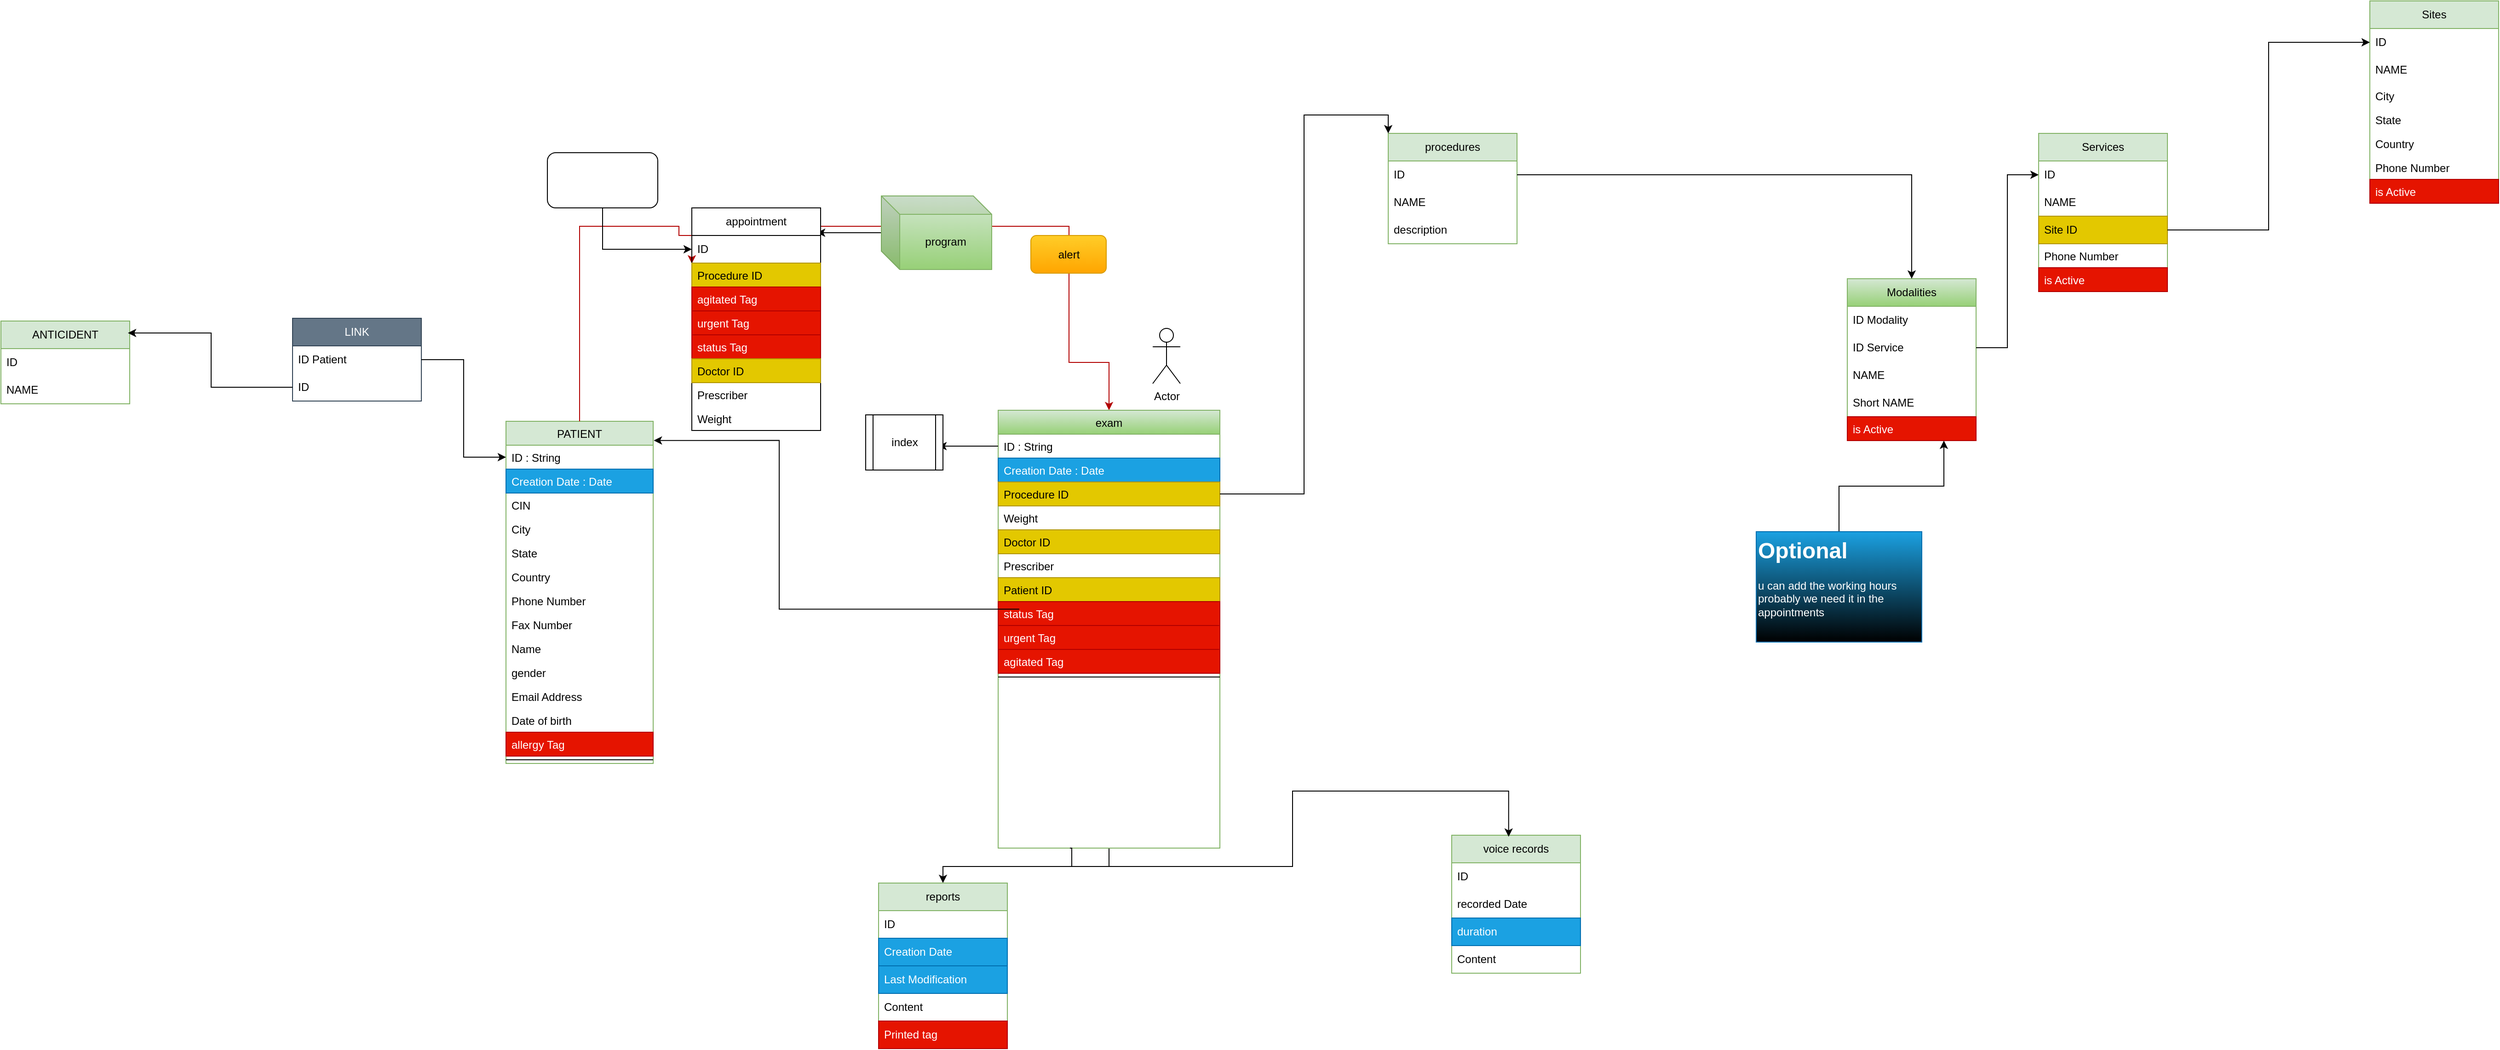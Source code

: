 <mxfile version="27.0.3">
  <diagram id="C5RBs43oDa-KdzZeNtuy" name="Page-1">
    <mxGraphModel dx="3715" dy="1159" grid="0" gridSize="10" guides="1" tooltips="1" connect="1" arrows="1" fold="1" page="0" pageScale="1" pageWidth="827" pageHeight="1169" background="#ffffff" math="0" shadow="0">
      <root>
        <mxCell id="WIyWlLk6GJQsqaUBKTNV-0" />
        <mxCell id="WIyWlLk6GJQsqaUBKTNV-1" parent="WIyWlLk6GJQsqaUBKTNV-0" />
        <mxCell id="T8Tgvv-W22s7vSW0-p4a-5" style="edgeStyle=orthogonalEdgeStyle;rounded=0;orthogonalLoop=1;jettySize=auto;html=1;entryX=0.5;entryY=0;entryDx=0;entryDy=0;fillColor=#e51400;strokeColor=#B20000;" edge="1" parent="WIyWlLk6GJQsqaUBKTNV-1" target="ZTpw4SSyMW5aXNLGTRIe-69">
          <mxGeometry relative="1" as="geometry">
            <mxPoint x="-1495" y="117" as="sourcePoint" />
            <Array as="points">
              <mxPoint x="-1221" y="117" />
              <mxPoint x="-1221" y="265" />
            </Array>
          </mxGeometry>
        </mxCell>
        <mxCell id="zkfFHV4jXpPFQw0GAbJ--17" value="PATIENT" style="swimlane;fontStyle=0;align=center;verticalAlign=top;childLayout=stackLayout;horizontal=1;startSize=26;horizontalStack=0;resizeParent=1;resizeLast=0;collapsible=1;marginBottom=0;rounded=0;shadow=0;strokeWidth=1;fillColor=#d5e8d4;strokeColor=#82b366;gradientColor=none;swimlaneFillColor=none;glass=0;" parent="WIyWlLk6GJQsqaUBKTNV-1" vertex="1">
          <mxGeometry x="-1833" y="329" width="160" height="372" as="geometry">
            <mxRectangle x="550" y="140" width="160" height="26" as="alternateBounds" />
          </mxGeometry>
        </mxCell>
        <mxCell id="zkfFHV4jXpPFQw0GAbJ--18" value="ID : String" style="text;align=left;verticalAlign=top;spacingLeft=4;spacingRight=4;overflow=hidden;rotatable=0;points=[[0,0.5],[1,0.5]];portConstraint=eastwest;" parent="zkfFHV4jXpPFQw0GAbJ--17" vertex="1">
          <mxGeometry y="26" width="160" height="26" as="geometry" />
        </mxCell>
        <mxCell id="zkfFHV4jXpPFQw0GAbJ--21" value="Creation Date : Date" style="text;align=left;verticalAlign=top;spacingLeft=4;spacingRight=4;overflow=hidden;rotatable=0;points=[[0,0.5],[1,0.5]];portConstraint=eastwest;rounded=0;shadow=0;html=0;fillColor=#1ba1e2;fontColor=#ffffff;strokeColor=#006EAF;" parent="zkfFHV4jXpPFQw0GAbJ--17" vertex="1">
          <mxGeometry y="52" width="160" height="26" as="geometry" />
        </mxCell>
        <mxCell id="zkfFHV4jXpPFQw0GAbJ--19" value="CIN" style="text;align=left;verticalAlign=top;spacingLeft=4;spacingRight=4;overflow=hidden;rotatable=0;points=[[0,0.5],[1,0.5]];portConstraint=eastwest;rounded=0;shadow=0;html=0;" parent="zkfFHV4jXpPFQw0GAbJ--17" vertex="1">
          <mxGeometry y="78" width="160" height="26" as="geometry" />
        </mxCell>
        <mxCell id="ZTpw4SSyMW5aXNLGTRIe-4" value="City" style="text;align=left;verticalAlign=top;spacingLeft=4;spacingRight=4;overflow=hidden;rotatable=0;points=[[0,0.5],[1,0.5]];portConstraint=eastwest;rounded=0;shadow=0;html=0;" parent="zkfFHV4jXpPFQw0GAbJ--17" vertex="1">
          <mxGeometry y="104" width="160" height="26" as="geometry" />
        </mxCell>
        <mxCell id="zkfFHV4jXpPFQw0GAbJ--20" value="State" style="text;align=left;verticalAlign=top;spacingLeft=4;spacingRight=4;overflow=hidden;rotatable=0;points=[[0,0.5],[1,0.5]];portConstraint=eastwest;rounded=0;shadow=0;html=0;" parent="zkfFHV4jXpPFQw0GAbJ--17" vertex="1">
          <mxGeometry y="130" width="160" height="26" as="geometry" />
        </mxCell>
        <mxCell id="zkfFHV4jXpPFQw0GAbJ--22" value="Country" style="text;align=left;verticalAlign=top;spacingLeft=4;spacingRight=4;overflow=hidden;rotatable=0;points=[[0,0.5],[1,0.5]];portConstraint=eastwest;rounded=0;shadow=0;html=0;" parent="zkfFHV4jXpPFQw0GAbJ--17" vertex="1">
          <mxGeometry y="156" width="160" height="26" as="geometry" />
        </mxCell>
        <mxCell id="zkfFHV4jXpPFQw0GAbJ--2" value="Phone Number" style="text;align=left;verticalAlign=top;spacingLeft=4;spacingRight=4;overflow=hidden;rotatable=0;points=[[0,0.5],[1,0.5]];portConstraint=eastwest;rounded=0;shadow=0;html=0;" parent="zkfFHV4jXpPFQw0GAbJ--17" vertex="1">
          <mxGeometry y="182" width="160" height="26" as="geometry" />
        </mxCell>
        <mxCell id="ZTpw4SSyMW5aXNLGTRIe-0" value="Fax Number" style="text;align=left;verticalAlign=top;spacingLeft=4;spacingRight=4;overflow=hidden;rotatable=0;points=[[0,0.5],[1,0.5]];portConstraint=eastwest;rounded=0;shadow=0;html=0;" parent="zkfFHV4jXpPFQw0GAbJ--17" vertex="1">
          <mxGeometry y="208" width="160" height="26" as="geometry" />
        </mxCell>
        <mxCell id="zkfFHV4jXpPFQw0GAbJ--1" value="Name" style="text;align=left;verticalAlign=top;spacingLeft=4;spacingRight=4;overflow=hidden;rotatable=0;points=[[0,0.5],[1,0.5]];portConstraint=eastwest;" parent="zkfFHV4jXpPFQw0GAbJ--17" vertex="1">
          <mxGeometry y="234" width="160" height="26" as="geometry" />
        </mxCell>
        <mxCell id="T8Tgvv-W22s7vSW0-p4a-0" value="gender" style="text;align=left;verticalAlign=top;spacingLeft=4;spacingRight=4;overflow=hidden;rotatable=0;points=[[0,0.5],[1,0.5]];portConstraint=eastwest;" vertex="1" parent="zkfFHV4jXpPFQw0GAbJ--17">
          <mxGeometry y="260" width="160" height="26" as="geometry" />
        </mxCell>
        <mxCell id="zkfFHV4jXpPFQw0GAbJ--3" value="Email Address" style="text;align=left;verticalAlign=top;spacingLeft=4;spacingRight=4;overflow=hidden;rotatable=0;points=[[0,0.5],[1,0.5]];portConstraint=eastwest;rounded=0;shadow=0;html=0;" parent="zkfFHV4jXpPFQw0GAbJ--17" vertex="1">
          <mxGeometry y="286" width="160" height="26" as="geometry" />
        </mxCell>
        <mxCell id="ZTpw4SSyMW5aXNLGTRIe-1" value="Date of birth" style="text;align=left;verticalAlign=top;spacingLeft=4;spacingRight=4;overflow=hidden;rotatable=0;points=[[0,0.5],[1,0.5]];portConstraint=eastwest;rounded=0;shadow=0;html=0;" parent="zkfFHV4jXpPFQw0GAbJ--17" vertex="1">
          <mxGeometry y="312" width="160" height="26" as="geometry" />
        </mxCell>
        <mxCell id="ZTpw4SSyMW5aXNLGTRIe-3" value="allergy Tag" style="text;align=left;verticalAlign=top;spacingLeft=4;spacingRight=4;overflow=hidden;rotatable=0;points=[[0,0.5],[1,0.5]];portConstraint=eastwest;rounded=0;shadow=0;html=0;fillColor=#e51400;fontColor=#ffffff;strokeColor=#B20000;" parent="zkfFHV4jXpPFQw0GAbJ--17" vertex="1">
          <mxGeometry y="338" width="160" height="26" as="geometry" />
        </mxCell>
        <mxCell id="zkfFHV4jXpPFQw0GAbJ--23" value="" style="line;html=1;strokeWidth=1;align=left;verticalAlign=middle;spacingTop=-1;spacingLeft=3;spacingRight=3;rotatable=0;labelPosition=right;points=[];portConstraint=eastwest;" parent="zkfFHV4jXpPFQw0GAbJ--17" vertex="1">
          <mxGeometry y="364" width="160" height="8" as="geometry" />
        </mxCell>
        <mxCell id="ZTpw4SSyMW5aXNLGTRIe-5" value="ANTICIDENT" style="swimlane;fontStyle=0;childLayout=stackLayout;horizontal=1;startSize=30;horizontalStack=0;resizeParent=1;resizeParentMax=0;resizeLast=0;collapsible=1;marginBottom=0;whiteSpace=wrap;html=1;fillColor=#d5e8d4;strokeColor=#82b366;" parent="WIyWlLk6GJQsqaUBKTNV-1" vertex="1">
          <mxGeometry x="-2382" y="220" width="140" height="90" as="geometry" />
        </mxCell>
        <mxCell id="ZTpw4SSyMW5aXNLGTRIe-6" value="ID" style="text;strokeColor=none;fillColor=none;align=left;verticalAlign=middle;spacingLeft=4;spacingRight=4;overflow=hidden;points=[[0,0.5],[1,0.5]];portConstraint=eastwest;rotatable=0;whiteSpace=wrap;html=1;" parent="ZTpw4SSyMW5aXNLGTRIe-5" vertex="1">
          <mxGeometry y="30" width="140" height="30" as="geometry" />
        </mxCell>
        <mxCell id="ZTpw4SSyMW5aXNLGTRIe-7" value="NAME" style="text;strokeColor=none;fillColor=none;align=left;verticalAlign=middle;spacingLeft=4;spacingRight=4;overflow=hidden;points=[[0,0.5],[1,0.5]];portConstraint=eastwest;rotatable=0;whiteSpace=wrap;html=1;" parent="ZTpw4SSyMW5aXNLGTRIe-5" vertex="1">
          <mxGeometry y="60" width="140" height="30" as="geometry" />
        </mxCell>
        <mxCell id="ZTpw4SSyMW5aXNLGTRIe-9" value="LINK" style="swimlane;fontStyle=0;childLayout=stackLayout;horizontal=1;startSize=30;horizontalStack=0;resizeParent=1;resizeParentMax=0;resizeLast=0;collapsible=1;marginBottom=0;whiteSpace=wrap;html=1;fillColor=#647687;strokeColor=#314354;fontColor=#ffffff;" parent="WIyWlLk6GJQsqaUBKTNV-1" vertex="1">
          <mxGeometry x="-2065" y="217" width="140" height="90" as="geometry" />
        </mxCell>
        <mxCell id="ZTpw4SSyMW5aXNLGTRIe-10" value="ID Patient" style="text;strokeColor=none;fillColor=none;align=left;verticalAlign=middle;spacingLeft=4;spacingRight=4;overflow=hidden;points=[[0,0.5],[1,0.5]];portConstraint=eastwest;rotatable=0;whiteSpace=wrap;html=1;" parent="ZTpw4SSyMW5aXNLGTRIe-9" vertex="1">
          <mxGeometry y="30" width="140" height="30" as="geometry" />
        </mxCell>
        <mxCell id="ZTpw4SSyMW5aXNLGTRIe-11" value="ID&amp;nbsp;" style="text;strokeColor=none;fillColor=none;align=left;verticalAlign=middle;spacingLeft=4;spacingRight=4;overflow=hidden;points=[[0,0.5],[1,0.5]];portConstraint=eastwest;rotatable=0;whiteSpace=wrap;html=1;" parent="ZTpw4SSyMW5aXNLGTRIe-9" vertex="1">
          <mxGeometry y="60" width="140" height="30" as="geometry" />
        </mxCell>
        <mxCell id="ZTpw4SSyMW5aXNLGTRIe-12" style="edgeStyle=orthogonalEdgeStyle;rounded=0;orthogonalLoop=1;jettySize=auto;html=1;entryX=0;entryY=0.5;entryDx=0;entryDy=0;" parent="WIyWlLk6GJQsqaUBKTNV-1" source="ZTpw4SSyMW5aXNLGTRIe-10" target="zkfFHV4jXpPFQw0GAbJ--18" edge="1">
          <mxGeometry relative="1" as="geometry" />
        </mxCell>
        <mxCell id="ZTpw4SSyMW5aXNLGTRIe-13" style="edgeStyle=orthogonalEdgeStyle;rounded=0;orthogonalLoop=1;jettySize=auto;html=1;entryX=0.986;entryY=0.144;entryDx=0;entryDy=0;entryPerimeter=0;" parent="WIyWlLk6GJQsqaUBKTNV-1" source="ZTpw4SSyMW5aXNLGTRIe-11" target="ZTpw4SSyMW5aXNLGTRIe-5" edge="1">
          <mxGeometry relative="1" as="geometry" />
        </mxCell>
        <mxCell id="ZTpw4SSyMW5aXNLGTRIe-14" value="Sites" style="swimlane;fontStyle=0;childLayout=stackLayout;horizontal=1;startSize=30;horizontalStack=0;resizeParent=1;resizeParentMax=0;resizeLast=0;collapsible=1;marginBottom=0;whiteSpace=wrap;html=1;fillColor=#d5e8d4;strokeColor=#82b366;" parent="WIyWlLk6GJQsqaUBKTNV-1" vertex="1">
          <mxGeometry x="193" y="-128" width="140" height="220" as="geometry" />
        </mxCell>
        <mxCell id="ZTpw4SSyMW5aXNLGTRIe-15" value="ID" style="text;strokeColor=none;fillColor=none;align=left;verticalAlign=middle;spacingLeft=4;spacingRight=4;overflow=hidden;points=[[0,0.5],[1,0.5]];portConstraint=eastwest;rotatable=0;whiteSpace=wrap;html=1;" parent="ZTpw4SSyMW5aXNLGTRIe-14" vertex="1">
          <mxGeometry y="30" width="140" height="30" as="geometry" />
        </mxCell>
        <mxCell id="ZTpw4SSyMW5aXNLGTRIe-16" value="NAME" style="text;strokeColor=none;fillColor=none;align=left;verticalAlign=middle;spacingLeft=4;spacingRight=4;overflow=hidden;points=[[0,0.5],[1,0.5]];portConstraint=eastwest;rotatable=0;whiteSpace=wrap;html=1;" parent="ZTpw4SSyMW5aXNLGTRIe-14" vertex="1">
          <mxGeometry y="60" width="140" height="30" as="geometry" />
        </mxCell>
        <mxCell id="ZTpw4SSyMW5aXNLGTRIe-21" value="City" style="text;align=left;verticalAlign=top;spacingLeft=4;spacingRight=4;overflow=hidden;rotatable=0;points=[[0,0.5],[1,0.5]];portConstraint=eastwest;rounded=0;shadow=0;html=0;" parent="ZTpw4SSyMW5aXNLGTRIe-14" vertex="1">
          <mxGeometry y="90" width="140" height="26" as="geometry" />
        </mxCell>
        <mxCell id="ZTpw4SSyMW5aXNLGTRIe-22" value="State" style="text;align=left;verticalAlign=top;spacingLeft=4;spacingRight=4;overflow=hidden;rotatable=0;points=[[0,0.5],[1,0.5]];portConstraint=eastwest;rounded=0;shadow=0;html=0;" parent="ZTpw4SSyMW5aXNLGTRIe-14" vertex="1">
          <mxGeometry y="116" width="140" height="26" as="geometry" />
        </mxCell>
        <mxCell id="ZTpw4SSyMW5aXNLGTRIe-25" value="Country&#xa;" style="text;align=left;verticalAlign=top;spacingLeft=4;spacingRight=4;overflow=hidden;rotatable=0;points=[[0,0.5],[1,0.5]];portConstraint=eastwest;rounded=0;shadow=0;html=0;" parent="ZTpw4SSyMW5aXNLGTRIe-14" vertex="1">
          <mxGeometry y="142" width="140" height="26" as="geometry" />
        </mxCell>
        <mxCell id="ZTpw4SSyMW5aXNLGTRIe-23" value="Phone Number" style="text;align=left;verticalAlign=top;spacingLeft=4;spacingRight=4;overflow=hidden;rotatable=0;points=[[0,0.5],[1,0.5]];portConstraint=eastwest;rounded=0;shadow=0;html=0;" parent="ZTpw4SSyMW5aXNLGTRIe-14" vertex="1">
          <mxGeometry y="168" width="140" height="26" as="geometry" />
        </mxCell>
        <mxCell id="ZTpw4SSyMW5aXNLGTRIe-26" value="is Active" style="text;align=left;verticalAlign=top;spacingLeft=4;spacingRight=4;overflow=hidden;rotatable=0;points=[[0,0.5],[1,0.5]];portConstraint=eastwest;rounded=0;shadow=0;html=0;fillColor=#e51400;fontColor=#ffffff;strokeColor=#B20000;" parent="ZTpw4SSyMW5aXNLGTRIe-14" vertex="1">
          <mxGeometry y="194" width="140" height="26" as="geometry" />
        </mxCell>
        <mxCell id="ZTpw4SSyMW5aXNLGTRIe-27" value="Services" style="swimlane;fontStyle=0;childLayout=stackLayout;horizontal=1;startSize=30;horizontalStack=0;resizeParent=1;resizeParentMax=0;resizeLast=0;collapsible=1;marginBottom=0;whiteSpace=wrap;html=1;fillColor=#d5e8d4;strokeColor=#82b366;" parent="WIyWlLk6GJQsqaUBKTNV-1" vertex="1">
          <mxGeometry x="-167" y="16" width="140" height="172" as="geometry" />
        </mxCell>
        <mxCell id="ZTpw4SSyMW5aXNLGTRIe-28" value="ID" style="text;strokeColor=none;fillColor=none;align=left;verticalAlign=middle;spacingLeft=4;spacingRight=4;overflow=hidden;points=[[0,0.5],[1,0.5]];portConstraint=eastwest;rotatable=0;whiteSpace=wrap;html=1;" parent="ZTpw4SSyMW5aXNLGTRIe-27" vertex="1">
          <mxGeometry y="30" width="140" height="30" as="geometry" />
        </mxCell>
        <mxCell id="ZTpw4SSyMW5aXNLGTRIe-29" value="NAME" style="text;strokeColor=none;fillColor=none;align=left;verticalAlign=middle;spacingLeft=4;spacingRight=4;overflow=hidden;points=[[0,0.5],[1,0.5]];portConstraint=eastwest;rotatable=0;whiteSpace=wrap;html=1;" parent="ZTpw4SSyMW5aXNLGTRIe-27" vertex="1">
          <mxGeometry y="60" width="140" height="30" as="geometry" />
        </mxCell>
        <mxCell id="ZTpw4SSyMW5aXNLGTRIe-35" value="Site ID" style="text;strokeColor=#B09500;fillColor=#e3c800;align=left;verticalAlign=middle;spacingLeft=4;spacingRight=4;overflow=hidden;points=[[0,0.5],[1,0.5]];portConstraint=eastwest;rotatable=0;whiteSpace=wrap;html=1;fontColor=#000000;" parent="ZTpw4SSyMW5aXNLGTRIe-27" vertex="1">
          <mxGeometry y="90" width="140" height="30" as="geometry" />
        </mxCell>
        <mxCell id="ZTpw4SSyMW5aXNLGTRIe-33" value="Phone Number" style="text;align=left;verticalAlign=top;spacingLeft=4;spacingRight=4;overflow=hidden;rotatable=0;points=[[0,0.5],[1,0.5]];portConstraint=eastwest;rounded=0;shadow=0;html=0;" parent="ZTpw4SSyMW5aXNLGTRIe-27" vertex="1">
          <mxGeometry y="120" width="140" height="26" as="geometry" />
        </mxCell>
        <mxCell id="ZTpw4SSyMW5aXNLGTRIe-34" value="is Active" style="text;align=left;verticalAlign=top;spacingLeft=4;spacingRight=4;overflow=hidden;rotatable=0;points=[[0,0.5],[1,0.5]];portConstraint=eastwest;rounded=0;shadow=0;html=0;fillColor=#e51400;fontColor=#ffffff;strokeColor=#B20000;" parent="ZTpw4SSyMW5aXNLGTRIe-27" vertex="1">
          <mxGeometry y="146" width="140" height="26" as="geometry" />
        </mxCell>
        <mxCell id="ZTpw4SSyMW5aXNLGTRIe-36" style="edgeStyle=orthogonalEdgeStyle;rounded=0;orthogonalLoop=1;jettySize=auto;html=1;entryX=0;entryY=0.5;entryDx=0;entryDy=0;" parent="WIyWlLk6GJQsqaUBKTNV-1" source="ZTpw4SSyMW5aXNLGTRIe-35" target="ZTpw4SSyMW5aXNLGTRIe-15" edge="1">
          <mxGeometry relative="1" as="geometry" />
        </mxCell>
        <mxCell id="ZTpw4SSyMW5aXNLGTRIe-41" value="&lt;span style=&quot;color: rgb(0, 0, 0);&quot;&gt;Modalities&lt;/span&gt;" style="swimlane;fontStyle=0;childLayout=stackLayout;horizontal=1;startSize=30;horizontalStack=0;resizeParent=1;resizeParentMax=0;resizeLast=0;collapsible=1;marginBottom=0;whiteSpace=wrap;html=1;fillColor=#d5e8d4;strokeColor=#82b366;gradientColor=#97d077;" parent="WIyWlLk6GJQsqaUBKTNV-1" vertex="1">
          <mxGeometry x="-375" y="174" width="140" height="176" as="geometry" />
        </mxCell>
        <mxCell id="ZTpw4SSyMW5aXNLGTRIe-43" value="ID Modality" style="text;strokeColor=none;fillColor=none;align=left;verticalAlign=middle;spacingLeft=4;spacingRight=4;overflow=hidden;points=[[0,0.5],[1,0.5]];portConstraint=eastwest;rotatable=0;whiteSpace=wrap;html=1;" parent="ZTpw4SSyMW5aXNLGTRIe-41" vertex="1">
          <mxGeometry y="30" width="140" height="30" as="geometry" />
        </mxCell>
        <mxCell id="ZTpw4SSyMW5aXNLGTRIe-42" value="ID Service" style="text;strokeColor=none;fillColor=none;align=left;verticalAlign=middle;spacingLeft=4;spacingRight=4;overflow=hidden;points=[[0,0.5],[1,0.5]];portConstraint=eastwest;rotatable=0;whiteSpace=wrap;html=1;" parent="ZTpw4SSyMW5aXNLGTRIe-41" vertex="1">
          <mxGeometry y="60" width="140" height="30" as="geometry" />
        </mxCell>
        <mxCell id="T8Tgvv-W22s7vSW0-p4a-7" value="NAME" style="text;strokeColor=none;fillColor=none;align=left;verticalAlign=middle;spacingLeft=4;spacingRight=4;overflow=hidden;points=[[0,0.5],[1,0.5]];portConstraint=eastwest;rotatable=0;whiteSpace=wrap;html=1;" vertex="1" parent="ZTpw4SSyMW5aXNLGTRIe-41">
          <mxGeometry y="90" width="140" height="30" as="geometry" />
        </mxCell>
        <mxCell id="T8Tgvv-W22s7vSW0-p4a-8" value="Short NAME" style="text;strokeColor=none;fillColor=none;align=left;verticalAlign=middle;spacingLeft=4;spacingRight=4;overflow=hidden;points=[[0,0.5],[1,0.5]];portConstraint=eastwest;rotatable=0;whiteSpace=wrap;html=1;" vertex="1" parent="ZTpw4SSyMW5aXNLGTRIe-41">
          <mxGeometry y="120" width="140" height="30" as="geometry" />
        </mxCell>
        <mxCell id="ZTpw4SSyMW5aXNLGTRIe-46" value="is Active" style="text;align=left;verticalAlign=top;spacingLeft=4;spacingRight=4;overflow=hidden;rotatable=0;points=[[0,0.5],[1,0.5]];portConstraint=eastwest;rounded=0;shadow=0;html=0;fillColor=#e51400;fontColor=#ffffff;strokeColor=#B20000;" parent="ZTpw4SSyMW5aXNLGTRIe-41" vertex="1">
          <mxGeometry y="150" width="140" height="26" as="geometry" />
        </mxCell>
        <mxCell id="ZTpw4SSyMW5aXNLGTRIe-44" style="edgeStyle=orthogonalEdgeStyle;rounded=0;orthogonalLoop=1;jettySize=auto;html=1;entryX=0;entryY=0.5;entryDx=0;entryDy=0;" parent="WIyWlLk6GJQsqaUBKTNV-1" source="ZTpw4SSyMW5aXNLGTRIe-42" target="ZTpw4SSyMW5aXNLGTRIe-28" edge="1">
          <mxGeometry relative="1" as="geometry" />
        </mxCell>
        <mxCell id="ZTpw4SSyMW5aXNLGTRIe-49" style="edgeStyle=orthogonalEdgeStyle;rounded=0;orthogonalLoop=1;jettySize=auto;html=1;entryX=0.75;entryY=1;entryDx=0;entryDy=0;" parent="WIyWlLk6GJQsqaUBKTNV-1" source="ZTpw4SSyMW5aXNLGTRIe-48" target="ZTpw4SSyMW5aXNLGTRIe-41" edge="1">
          <mxGeometry relative="1" as="geometry" />
        </mxCell>
        <mxCell id="ZTpw4SSyMW5aXNLGTRIe-48" value="&lt;h1 style=&quot;margin-top: 0px;&quot;&gt;Optional&lt;/h1&gt;&lt;p&gt;u can add the working hours probably we need it in the appointments&amp;nbsp;&lt;/p&gt;" style="text;html=1;whiteSpace=wrap;overflow=hidden;rounded=0;fillColor=#1ba1e2;strokeColor=#006EAF;fontColor=#ffffff;gradientColor=default;" parent="WIyWlLk6GJQsqaUBKTNV-1" vertex="1">
          <mxGeometry x="-474" y="449" width="180" height="120" as="geometry" />
        </mxCell>
        <mxCell id="ZTpw4SSyMW5aXNLGTRIe-64" value="procedures" style="swimlane;fontStyle=0;childLayout=stackLayout;horizontal=1;startSize=30;horizontalStack=0;resizeParent=1;resizeParentMax=0;resizeLast=0;collapsible=1;marginBottom=0;whiteSpace=wrap;html=1;fillColor=#d5e8d4;strokeColor=#82b366;" parent="WIyWlLk6GJQsqaUBKTNV-1" vertex="1">
          <mxGeometry x="-874" y="16" width="140" height="120" as="geometry" />
        </mxCell>
        <mxCell id="ZTpw4SSyMW5aXNLGTRIe-65" value="ID" style="text;strokeColor=none;fillColor=none;align=left;verticalAlign=middle;spacingLeft=4;spacingRight=4;overflow=hidden;points=[[0,0.5],[1,0.5]];portConstraint=eastwest;rotatable=0;whiteSpace=wrap;html=1;" parent="ZTpw4SSyMW5aXNLGTRIe-64" vertex="1">
          <mxGeometry y="30" width="140" height="30" as="geometry" />
        </mxCell>
        <mxCell id="ZTpw4SSyMW5aXNLGTRIe-66" value="NAME" style="text;strokeColor=none;fillColor=none;align=left;verticalAlign=middle;spacingLeft=4;spacingRight=4;overflow=hidden;points=[[0,0.5],[1,0.5]];portConstraint=eastwest;rotatable=0;whiteSpace=wrap;html=1;" parent="ZTpw4SSyMW5aXNLGTRIe-64" vertex="1">
          <mxGeometry y="60" width="140" height="30" as="geometry" />
        </mxCell>
        <mxCell id="ZTpw4SSyMW5aXNLGTRIe-67" value="description" style="text;strokeColor=none;fillColor=none;align=left;verticalAlign=middle;spacingLeft=4;spacingRight=4;overflow=hidden;points=[[0,0.5],[1,0.5]];portConstraint=eastwest;rotatable=0;whiteSpace=wrap;html=1;" parent="ZTpw4SSyMW5aXNLGTRIe-64" vertex="1">
          <mxGeometry y="90" width="140" height="30" as="geometry" />
        </mxCell>
        <mxCell id="ZTpw4SSyMW5aXNLGTRIe-101" style="edgeStyle=orthogonalEdgeStyle;rounded=0;orthogonalLoop=1;jettySize=auto;html=1;" parent="WIyWlLk6GJQsqaUBKTNV-1" source="ZTpw4SSyMW5aXNLGTRIe-69" target="ZTpw4SSyMW5aXNLGTRIe-95" edge="1">
          <mxGeometry relative="1" as="geometry">
            <Array as="points">
              <mxPoint x="-1178" y="813" />
              <mxPoint x="-1358" y="813" />
            </Array>
          </mxGeometry>
        </mxCell>
        <mxCell id="ZTpw4SSyMW5aXNLGTRIe-69" value="exam" style="swimlane;fontStyle=0;align=center;verticalAlign=top;childLayout=stackLayout;horizontal=1;startSize=26;horizontalStack=0;resizeParent=1;resizeLast=0;collapsible=1;marginBottom=0;rounded=0;shadow=0;strokeWidth=1;swimlaneFillColor=none;glass=0;fillColor=#d5e8d4;gradientColor=#97d077;strokeColor=#82b366;" parent="WIyWlLk6GJQsqaUBKTNV-1" vertex="1">
          <mxGeometry x="-1298" y="317" width="241" height="476" as="geometry">
            <mxRectangle x="550" y="140" width="160" height="26" as="alternateBounds" />
          </mxGeometry>
        </mxCell>
        <mxCell id="T8Tgvv-W22s7vSW0-p4a-20" style="edgeStyle=orthogonalEdgeStyle;rounded=0;orthogonalLoop=1;jettySize=auto;html=1;" edge="1" parent="ZTpw4SSyMW5aXNLGTRIe-69" source="ZTpw4SSyMW5aXNLGTRIe-70">
          <mxGeometry relative="1" as="geometry">
            <mxPoint x="-65" y="39" as="targetPoint" />
          </mxGeometry>
        </mxCell>
        <mxCell id="ZTpw4SSyMW5aXNLGTRIe-70" value="ID : String" style="text;align=left;verticalAlign=top;spacingLeft=4;spacingRight=4;overflow=hidden;rotatable=0;points=[[0,0.5],[1,0.5]];portConstraint=eastwest;" parent="ZTpw4SSyMW5aXNLGTRIe-69" vertex="1">
          <mxGeometry y="26" width="241" height="26" as="geometry" />
        </mxCell>
        <mxCell id="ZTpw4SSyMW5aXNLGTRIe-71" value="Creation Date : Date" style="text;align=left;verticalAlign=top;spacingLeft=4;spacingRight=4;overflow=hidden;rotatable=0;points=[[0,0.5],[1,0.5]];portConstraint=eastwest;rounded=0;shadow=0;html=0;fillColor=#1ba1e2;fontColor=#ffffff;strokeColor=#006EAF;" parent="ZTpw4SSyMW5aXNLGTRIe-69" vertex="1">
          <mxGeometry y="52" width="241" height="26" as="geometry" />
        </mxCell>
        <mxCell id="ZTpw4SSyMW5aXNLGTRIe-72" value="Procedure ID" style="text;align=left;verticalAlign=top;spacingLeft=4;spacingRight=4;overflow=hidden;rotatable=0;points=[[0,0.5],[1,0.5]];portConstraint=eastwest;rounded=0;shadow=0;html=0;fillColor=#e3c800;fontColor=#000000;strokeColor=#B09500;" parent="ZTpw4SSyMW5aXNLGTRIe-69" vertex="1">
          <mxGeometry y="78" width="241" height="26" as="geometry" />
        </mxCell>
        <mxCell id="ZTpw4SSyMW5aXNLGTRIe-73" value="Weight" style="text;align=left;verticalAlign=top;spacingLeft=4;spacingRight=4;overflow=hidden;rotatable=0;points=[[0,0.5],[1,0.5]];portConstraint=eastwest;rounded=0;shadow=0;html=0;" parent="ZTpw4SSyMW5aXNLGTRIe-69" vertex="1">
          <mxGeometry y="104" width="241" height="26" as="geometry" />
        </mxCell>
        <mxCell id="T8Tgvv-W22s7vSW0-p4a-1" value="Doctor ID" style="text;align=left;verticalAlign=top;spacingLeft=4;spacingRight=4;overflow=hidden;rotatable=0;points=[[0,0.5],[1,0.5]];portConstraint=eastwest;rounded=0;shadow=0;html=0;fillColor=#e3c800;fontColor=#000000;strokeColor=#B09500;" vertex="1" parent="ZTpw4SSyMW5aXNLGTRIe-69">
          <mxGeometry y="130" width="241" height="26" as="geometry" />
        </mxCell>
        <mxCell id="T8Tgvv-W22s7vSW0-p4a-2" value="Prescriber" style="text;align=left;verticalAlign=top;spacingLeft=4;spacingRight=4;overflow=hidden;rotatable=0;points=[[0,0.5],[1,0.5]];portConstraint=eastwest;rounded=0;shadow=0;html=0;" vertex="1" parent="ZTpw4SSyMW5aXNLGTRIe-69">
          <mxGeometry y="156" width="241" height="26" as="geometry" />
        </mxCell>
        <mxCell id="ZTpw4SSyMW5aXNLGTRIe-93" value="Patient ID" style="text;align=left;verticalAlign=top;spacingLeft=4;spacingRight=4;overflow=hidden;rotatable=0;points=[[0,0.5],[1,0.5]];portConstraint=eastwest;rounded=0;shadow=0;html=0;fillColor=#e3c800;fontColor=#000000;strokeColor=#B09500;" parent="ZTpw4SSyMW5aXNLGTRIe-69" vertex="1">
          <mxGeometry y="182" width="241" height="26" as="geometry" />
        </mxCell>
        <mxCell id="ZTpw4SSyMW5aXNLGTRIe-81" value="status Tag" style="text;align=left;verticalAlign=top;spacingLeft=4;spacingRight=4;overflow=hidden;rotatable=0;points=[[0,0.5],[1,0.5]];portConstraint=eastwest;rounded=0;shadow=0;html=0;fillColor=#e51400;fontColor=#ffffff;strokeColor=#B20000;" parent="ZTpw4SSyMW5aXNLGTRIe-69" vertex="1">
          <mxGeometry y="208" width="241" height="26" as="geometry" />
        </mxCell>
        <mxCell id="ZTpw4SSyMW5aXNLGTRIe-84" value="urgent Tag" style="text;align=left;verticalAlign=top;spacingLeft=4;spacingRight=4;overflow=hidden;rotatable=0;points=[[0,0.5],[1,0.5]];portConstraint=eastwest;rounded=0;shadow=0;html=0;fillColor=#e51400;fontColor=#ffffff;strokeColor=#B20000;" parent="ZTpw4SSyMW5aXNLGTRIe-69" vertex="1">
          <mxGeometry y="234" width="241" height="26" as="geometry" />
        </mxCell>
        <mxCell id="ZTpw4SSyMW5aXNLGTRIe-85" value="agitated Tag" style="text;align=left;verticalAlign=top;spacingLeft=4;spacingRight=4;overflow=hidden;rotatable=0;points=[[0,0.5],[1,0.5]];portConstraint=eastwest;rounded=0;shadow=0;html=0;fillColor=#e51400;fontColor=#ffffff;strokeColor=#B20000;" parent="ZTpw4SSyMW5aXNLGTRIe-69" vertex="1">
          <mxGeometry y="260" width="241" height="26" as="geometry" />
        </mxCell>
        <mxCell id="ZTpw4SSyMW5aXNLGTRIe-82" value="" style="line;html=1;strokeWidth=1;align=left;verticalAlign=middle;spacingTop=-1;spacingLeft=3;spacingRight=3;rotatable=0;labelPosition=right;points=[];portConstraint=eastwest;" parent="ZTpw4SSyMW5aXNLGTRIe-69" vertex="1">
          <mxGeometry y="286" width="241" height="8" as="geometry" />
        </mxCell>
        <mxCell id="ZTpw4SSyMW5aXNLGTRIe-94" style="edgeStyle=orthogonalEdgeStyle;rounded=0;orthogonalLoop=1;jettySize=auto;html=1;entryX=1.004;entryY=0.056;entryDx=0;entryDy=0;entryPerimeter=0;" parent="WIyWlLk6GJQsqaUBKTNV-1" target="zkfFHV4jXpPFQw0GAbJ--17" edge="1">
          <mxGeometry relative="1" as="geometry">
            <mxPoint x="-1275.08" y="533.24" as="sourcePoint" />
            <mxPoint x="-1644.0" y="364.004" as="targetPoint" />
            <Array as="points">
              <mxPoint x="-1536" y="533" />
              <mxPoint x="-1536" y="350" />
            </Array>
          </mxGeometry>
        </mxCell>
        <mxCell id="ZTpw4SSyMW5aXNLGTRIe-95" value="reports" style="swimlane;fontStyle=0;childLayout=stackLayout;horizontal=1;startSize=30;horizontalStack=0;resizeParent=1;resizeParentMax=0;resizeLast=0;collapsible=1;marginBottom=0;whiteSpace=wrap;html=1;fillColor=#d5e8d4;strokeColor=#82b366;" parent="WIyWlLk6GJQsqaUBKTNV-1" vertex="1">
          <mxGeometry x="-1428" y="831" width="140" height="180" as="geometry" />
        </mxCell>
        <mxCell id="ZTpw4SSyMW5aXNLGTRIe-96" value="ID" style="text;strokeColor=none;fillColor=none;align=left;verticalAlign=middle;spacingLeft=4;spacingRight=4;overflow=hidden;points=[[0,0.5],[1,0.5]];portConstraint=eastwest;rotatable=0;whiteSpace=wrap;html=1;" parent="ZTpw4SSyMW5aXNLGTRIe-95" vertex="1">
          <mxGeometry y="30" width="140" height="30" as="geometry" />
        </mxCell>
        <mxCell id="ZTpw4SSyMW5aXNLGTRIe-97" value="Creation Date" style="text;strokeColor=#006EAF;fillColor=#1ba1e2;align=left;verticalAlign=middle;spacingLeft=4;spacingRight=4;overflow=hidden;points=[[0,0.5],[1,0.5]];portConstraint=eastwest;rotatable=0;whiteSpace=wrap;html=1;fontColor=#ffffff;" parent="ZTpw4SSyMW5aXNLGTRIe-95" vertex="1">
          <mxGeometry y="60" width="140" height="30" as="geometry" />
        </mxCell>
        <mxCell id="ZTpw4SSyMW5aXNLGTRIe-98" value="Last Modification" style="text;strokeColor=#006EAF;fillColor=#1ba1e2;align=left;verticalAlign=middle;spacingLeft=4;spacingRight=4;overflow=hidden;points=[[0,0.5],[1,0.5]];portConstraint=eastwest;rotatable=0;whiteSpace=wrap;html=1;fontColor=#ffffff;" parent="ZTpw4SSyMW5aXNLGTRIe-95" vertex="1">
          <mxGeometry y="90" width="140" height="30" as="geometry" />
        </mxCell>
        <mxCell id="ZTpw4SSyMW5aXNLGTRIe-100" value="Content" style="text;strokeColor=none;fillColor=none;align=left;verticalAlign=middle;spacingLeft=4;spacingRight=4;overflow=hidden;points=[[0,0.5],[1,0.5]];portConstraint=eastwest;rotatable=0;whiteSpace=wrap;html=1;" parent="ZTpw4SSyMW5aXNLGTRIe-95" vertex="1">
          <mxGeometry y="120" width="140" height="30" as="geometry" />
        </mxCell>
        <mxCell id="ZTpw4SSyMW5aXNLGTRIe-99" value="Printed tag" style="text;strokeColor=#B20000;fillColor=#e51400;align=left;verticalAlign=middle;spacingLeft=4;spacingRight=4;overflow=hidden;points=[[0,0.5],[1,0.5]];portConstraint=eastwest;rotatable=0;whiteSpace=wrap;html=1;fontColor=#ffffff;" parent="ZTpw4SSyMW5aXNLGTRIe-95" vertex="1">
          <mxGeometry y="150" width="140" height="30" as="geometry" />
        </mxCell>
        <mxCell id="ZTpw4SSyMW5aXNLGTRIe-102" value="voice records" style="swimlane;fontStyle=0;childLayout=stackLayout;horizontal=1;startSize=30;horizontalStack=0;resizeParent=1;resizeParentMax=0;resizeLast=0;collapsible=1;marginBottom=0;whiteSpace=wrap;html=1;fillColor=#d5e8d4;strokeColor=#82b366;" parent="WIyWlLk6GJQsqaUBKTNV-1" vertex="1">
          <mxGeometry x="-805" y="779" width="140" height="150" as="geometry" />
        </mxCell>
        <mxCell id="ZTpw4SSyMW5aXNLGTRIe-103" value="ID" style="text;strokeColor=none;fillColor=none;align=left;verticalAlign=middle;spacingLeft=4;spacingRight=4;overflow=hidden;points=[[0,0.5],[1,0.5]];portConstraint=eastwest;rotatable=0;whiteSpace=wrap;html=1;" parent="ZTpw4SSyMW5aXNLGTRIe-102" vertex="1">
          <mxGeometry y="30" width="140" height="30" as="geometry" />
        </mxCell>
        <mxCell id="ZTpw4SSyMW5aXNLGTRIe-104" value="recorded Date" style="text;strokeColor=none;fillColor=none;align=left;verticalAlign=middle;spacingLeft=4;spacingRight=4;overflow=hidden;points=[[0,0.5],[1,0.5]];portConstraint=eastwest;rotatable=0;whiteSpace=wrap;html=1;" parent="ZTpw4SSyMW5aXNLGTRIe-102" vertex="1">
          <mxGeometry y="60" width="140" height="30" as="geometry" />
        </mxCell>
        <mxCell id="ZTpw4SSyMW5aXNLGTRIe-105" value="duration" style="text;strokeColor=#006EAF;fillColor=#1ba1e2;align=left;verticalAlign=middle;spacingLeft=4;spacingRight=4;overflow=hidden;points=[[0,0.5],[1,0.5]];portConstraint=eastwest;rotatable=0;whiteSpace=wrap;html=1;fontColor=#ffffff;" parent="ZTpw4SSyMW5aXNLGTRIe-102" vertex="1">
          <mxGeometry y="90" width="140" height="30" as="geometry" />
        </mxCell>
        <mxCell id="ZTpw4SSyMW5aXNLGTRIe-106" value="Content" style="text;strokeColor=none;fillColor=none;align=left;verticalAlign=middle;spacingLeft=4;spacingRight=4;overflow=hidden;points=[[0,0.5],[1,0.5]];portConstraint=eastwest;rotatable=0;whiteSpace=wrap;html=1;" parent="ZTpw4SSyMW5aXNLGTRIe-102" vertex="1">
          <mxGeometry y="120" width="140" height="30" as="geometry" />
        </mxCell>
        <mxCell id="ZTpw4SSyMW5aXNLGTRIe-109" style="edgeStyle=orthogonalEdgeStyle;rounded=0;orthogonalLoop=1;jettySize=auto;html=1;entryX=0.442;entryY=0.011;entryDx=0;entryDy=0;entryPerimeter=0;" parent="WIyWlLk6GJQsqaUBKTNV-1" target="ZTpw4SSyMW5aXNLGTRIe-102" edge="1">
          <mxGeometry relative="1" as="geometry">
            <mxPoint x="-1220" y="793" as="sourcePoint" />
            <Array as="points">
              <mxPoint x="-1218" y="793" />
              <mxPoint x="-1218" y="813" />
              <mxPoint x="-978" y="813" />
              <mxPoint x="-978" y="731" />
              <mxPoint x="-743" y="731" />
            </Array>
          </mxGeometry>
        </mxCell>
        <mxCell id="T8Tgvv-W22s7vSW0-p4a-6" style="edgeStyle=orthogonalEdgeStyle;rounded=0;orthogonalLoop=1;jettySize=auto;html=1;entryX=0.5;entryY=0;entryDx=0;entryDy=0;" edge="1" parent="WIyWlLk6GJQsqaUBKTNV-1" source="ZTpw4SSyMW5aXNLGTRIe-65" target="ZTpw4SSyMW5aXNLGTRIe-41">
          <mxGeometry relative="1" as="geometry" />
        </mxCell>
        <mxCell id="T8Tgvv-W22s7vSW0-p4a-21" value="index" style="shape=process;whiteSpace=wrap;html=1;backgroundOutline=1;rotation=0;" vertex="1" parent="WIyWlLk6GJQsqaUBKTNV-1">
          <mxGeometry x="-1442" y="322" width="84" height="60" as="geometry" />
        </mxCell>
        <mxCell id="T8Tgvv-W22s7vSW0-p4a-25" value="" style="edgeStyle=orthogonalEdgeStyle;rounded=0;orthogonalLoop=1;jettySize=auto;html=1;entryX=0;entryY=0.25;entryDx=0;entryDy=0;fillColor=#e51400;strokeColor=#B20000;" edge="1" parent="WIyWlLk6GJQsqaUBKTNV-1" source="zkfFHV4jXpPFQw0GAbJ--17" target="T8Tgvv-W22s7vSW0-p4a-33">
          <mxGeometry relative="1" as="geometry">
            <mxPoint x="-1753" y="329" as="sourcePoint" />
            <mxPoint x="-1555" y="94" as="targetPoint" />
            <Array as="points">
              <mxPoint x="-1753" y="117" />
              <mxPoint x="-1645" y="117" />
              <mxPoint x="-1645" y="127" />
            </Array>
          </mxGeometry>
        </mxCell>
        <mxCell id="T8Tgvv-W22s7vSW0-p4a-27" style="edgeStyle=orthogonalEdgeStyle;rounded=0;orthogonalLoop=1;jettySize=auto;html=1;" edge="1" parent="WIyWlLk6GJQsqaUBKTNV-1" source="T8Tgvv-W22s7vSW0-p4a-26">
          <mxGeometry relative="1" as="geometry">
            <mxPoint x="-1495" y="124" as="targetPoint" />
          </mxGeometry>
        </mxCell>
        <mxCell id="T8Tgvv-W22s7vSW0-p4a-26" value="program" style="shape=cube;whiteSpace=wrap;html=1;boundedLbl=1;backgroundOutline=1;darkOpacity=0.05;darkOpacity2=0.1;fillColor=#d5e8d4;gradientColor=#97d077;strokeColor=#82b366;" vertex="1" parent="WIyWlLk6GJQsqaUBKTNV-1">
          <mxGeometry x="-1425" y="84" width="120" height="80" as="geometry" />
        </mxCell>
        <mxCell id="T8Tgvv-W22s7vSW0-p4a-31" value="Actor" style="shape=umlActor;verticalLabelPosition=bottom;verticalAlign=top;html=1;outlineConnect=0;" vertex="1" parent="WIyWlLk6GJQsqaUBKTNV-1">
          <mxGeometry x="-1130" y="228" width="30" height="60" as="geometry" />
        </mxCell>
        <mxCell id="T8Tgvv-W22s7vSW0-p4a-32" value="alert" style="rounded=1;whiteSpace=wrap;html=1;fillColor=#ffcd28;gradientColor=#ffa500;strokeColor=#d79b00;" vertex="1" parent="WIyWlLk6GJQsqaUBKTNV-1">
          <mxGeometry x="-1262.5" y="127" width="82" height="41" as="geometry" />
        </mxCell>
        <mxCell id="T8Tgvv-W22s7vSW0-p4a-33" value="appointment" style="swimlane;fontStyle=0;childLayout=stackLayout;horizontal=1;startSize=30;horizontalStack=0;resizeParent=1;resizeParentMax=0;resizeLast=0;collapsible=1;marginBottom=0;whiteSpace=wrap;html=1;" vertex="1" parent="WIyWlLk6GJQsqaUBKTNV-1">
          <mxGeometry x="-1631" y="97" width="140" height="242" as="geometry" />
        </mxCell>
        <mxCell id="T8Tgvv-W22s7vSW0-p4a-34" value="ID" style="text;strokeColor=none;fillColor=none;align=left;verticalAlign=middle;spacingLeft=4;spacingRight=4;overflow=hidden;points=[[0,0.5],[1,0.5]];portConstraint=eastwest;rotatable=0;whiteSpace=wrap;html=1;" vertex="1" parent="T8Tgvv-W22s7vSW0-p4a-33">
          <mxGeometry y="30" width="140" height="30" as="geometry" />
        </mxCell>
        <mxCell id="T8Tgvv-W22s7vSW0-p4a-40" value="Procedure ID" style="text;align=left;verticalAlign=top;spacingLeft=4;spacingRight=4;overflow=hidden;rotatable=0;points=[[0,0.5],[1,0.5]];portConstraint=eastwest;rounded=0;shadow=0;html=0;fillColor=#e3c800;fontColor=#000000;strokeColor=#B09500;" vertex="1" parent="T8Tgvv-W22s7vSW0-p4a-33">
          <mxGeometry y="60" width="140" height="26" as="geometry" />
        </mxCell>
        <mxCell id="T8Tgvv-W22s7vSW0-p4a-46" value="agitated Tag" style="text;align=left;verticalAlign=top;spacingLeft=4;spacingRight=4;overflow=hidden;rotatable=0;points=[[0,0.5],[1,0.5]];portConstraint=eastwest;rounded=0;shadow=0;html=0;fillColor=#e51400;fontColor=#ffffff;strokeColor=#B20000;" vertex="1" parent="T8Tgvv-W22s7vSW0-p4a-33">
          <mxGeometry y="86" width="140" height="26" as="geometry" />
        </mxCell>
        <mxCell id="T8Tgvv-W22s7vSW0-p4a-45" value="urgent Tag" style="text;align=left;verticalAlign=top;spacingLeft=4;spacingRight=4;overflow=hidden;rotatable=0;points=[[0,0.5],[1,0.5]];portConstraint=eastwest;rounded=0;shadow=0;html=0;fillColor=#e51400;fontColor=#ffffff;strokeColor=#B20000;" vertex="1" parent="T8Tgvv-W22s7vSW0-p4a-33">
          <mxGeometry y="112" width="140" height="26" as="geometry" />
        </mxCell>
        <mxCell id="T8Tgvv-W22s7vSW0-p4a-44" value="status Tag" style="text;align=left;verticalAlign=top;spacingLeft=4;spacingRight=4;overflow=hidden;rotatable=0;points=[[0,0.5],[1,0.5]];portConstraint=eastwest;rounded=0;shadow=0;html=0;fillColor=#e51400;fontColor=#ffffff;strokeColor=#B20000;" vertex="1" parent="T8Tgvv-W22s7vSW0-p4a-33">
          <mxGeometry y="138" width="140" height="26" as="geometry" />
        </mxCell>
        <mxCell id="T8Tgvv-W22s7vSW0-p4a-43" value="Doctor ID" style="text;align=left;verticalAlign=top;spacingLeft=4;spacingRight=4;overflow=hidden;rotatable=0;points=[[0,0.5],[1,0.5]];portConstraint=eastwest;rounded=0;shadow=0;html=0;fillColor=#e3c800;fontColor=#000000;strokeColor=#B09500;" vertex="1" parent="T8Tgvv-W22s7vSW0-p4a-33">
          <mxGeometry y="164" width="140" height="26" as="geometry" />
        </mxCell>
        <mxCell id="T8Tgvv-W22s7vSW0-p4a-42" value="Prescriber" style="text;align=left;verticalAlign=top;spacingLeft=4;spacingRight=4;overflow=hidden;rotatable=0;points=[[0,0.5],[1,0.5]];portConstraint=eastwest;rounded=0;shadow=0;html=0;" vertex="1" parent="T8Tgvv-W22s7vSW0-p4a-33">
          <mxGeometry y="190" width="140" height="26" as="geometry" />
        </mxCell>
        <mxCell id="T8Tgvv-W22s7vSW0-p4a-41" value="Weight" style="text;align=left;verticalAlign=top;spacingLeft=4;spacingRight=4;overflow=hidden;rotatable=0;points=[[0,0.5],[1,0.5]];portConstraint=eastwest;rounded=0;shadow=0;html=0;" vertex="1" parent="T8Tgvv-W22s7vSW0-p4a-33">
          <mxGeometry y="216" width="140" height="26" as="geometry" />
        </mxCell>
        <mxCell id="T8Tgvv-W22s7vSW0-p4a-38" style="edgeStyle=orthogonalEdgeStyle;rounded=0;orthogonalLoop=1;jettySize=auto;html=1;entryX=0;entryY=0.5;entryDx=0;entryDy=0;" edge="1" parent="WIyWlLk6GJQsqaUBKTNV-1" source="T8Tgvv-W22s7vSW0-p4a-37" target="T8Tgvv-W22s7vSW0-p4a-34">
          <mxGeometry relative="1" as="geometry" />
        </mxCell>
        <mxCell id="T8Tgvv-W22s7vSW0-p4a-37" value="" style="rounded=1;whiteSpace=wrap;html=1;" vertex="1" parent="WIyWlLk6GJQsqaUBKTNV-1">
          <mxGeometry x="-1788" y="37" width="120" height="60" as="geometry" />
        </mxCell>
        <mxCell id="T8Tgvv-W22s7vSW0-p4a-47" style="edgeStyle=orthogonalEdgeStyle;rounded=0;orthogonalLoop=1;jettySize=auto;html=1;entryX=0;entryY=0;entryDx=0;entryDy=0;" edge="1" parent="WIyWlLk6GJQsqaUBKTNV-1" source="ZTpw4SSyMW5aXNLGTRIe-72" target="ZTpw4SSyMW5aXNLGTRIe-64">
          <mxGeometry relative="1" as="geometry" />
        </mxCell>
      </root>
    </mxGraphModel>
  </diagram>
</mxfile>
